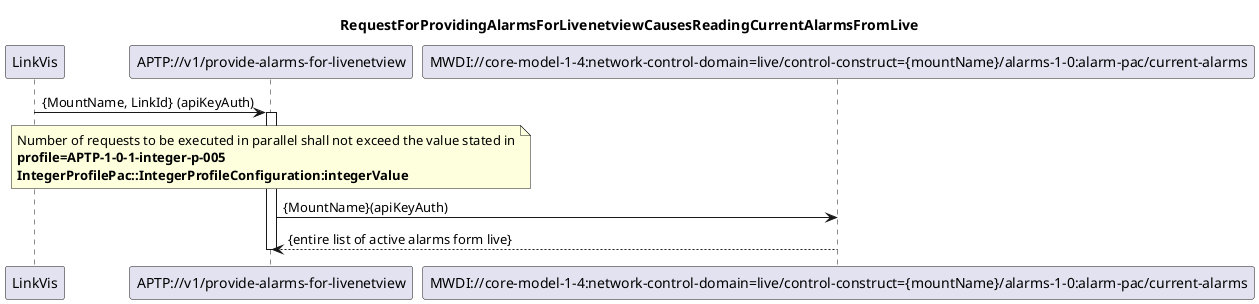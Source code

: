 @startuml ReadingCurrentAlarmsFromLive
skinparam responseMessageBelowArrow true

title
RequestForProvidingAlarmsForLivenetviewCausesReadingCurrentAlarmsFromLive
end title

participant "LinkVis" as LinkVis
participant "APTP://v1/provide-alarms-for-livenetview" as Livenetview_Alarms
participant "MWDI://core-model-1-4:network-control-domain=live/control-construct={mountName}/alarms-1-0:alarm-pac/current-alarms" as CurrentAlarmsLive

LinkVis -> Livenetview_Alarms: {MountName, LinkId} (apiKeyAuth)

note over Livenetview_Alarms
Number of requests to be executed in parallel shall not exceed the value stated in
<b>profile=APTP-1-0-1-integer-p-005</b>
<b>IntegerProfilePac::IntegerProfileConfiguration:integerValue</b>
end note

activate Livenetview_Alarms
Livenetview_Alarms -> CurrentAlarmsLive: {MountName}(apiKeyAuth)
CurrentAlarmsLive --> Livenetview_Alarms: {entire list of active alarms form live}

deactivate Livenetview_Alarms

@enduml